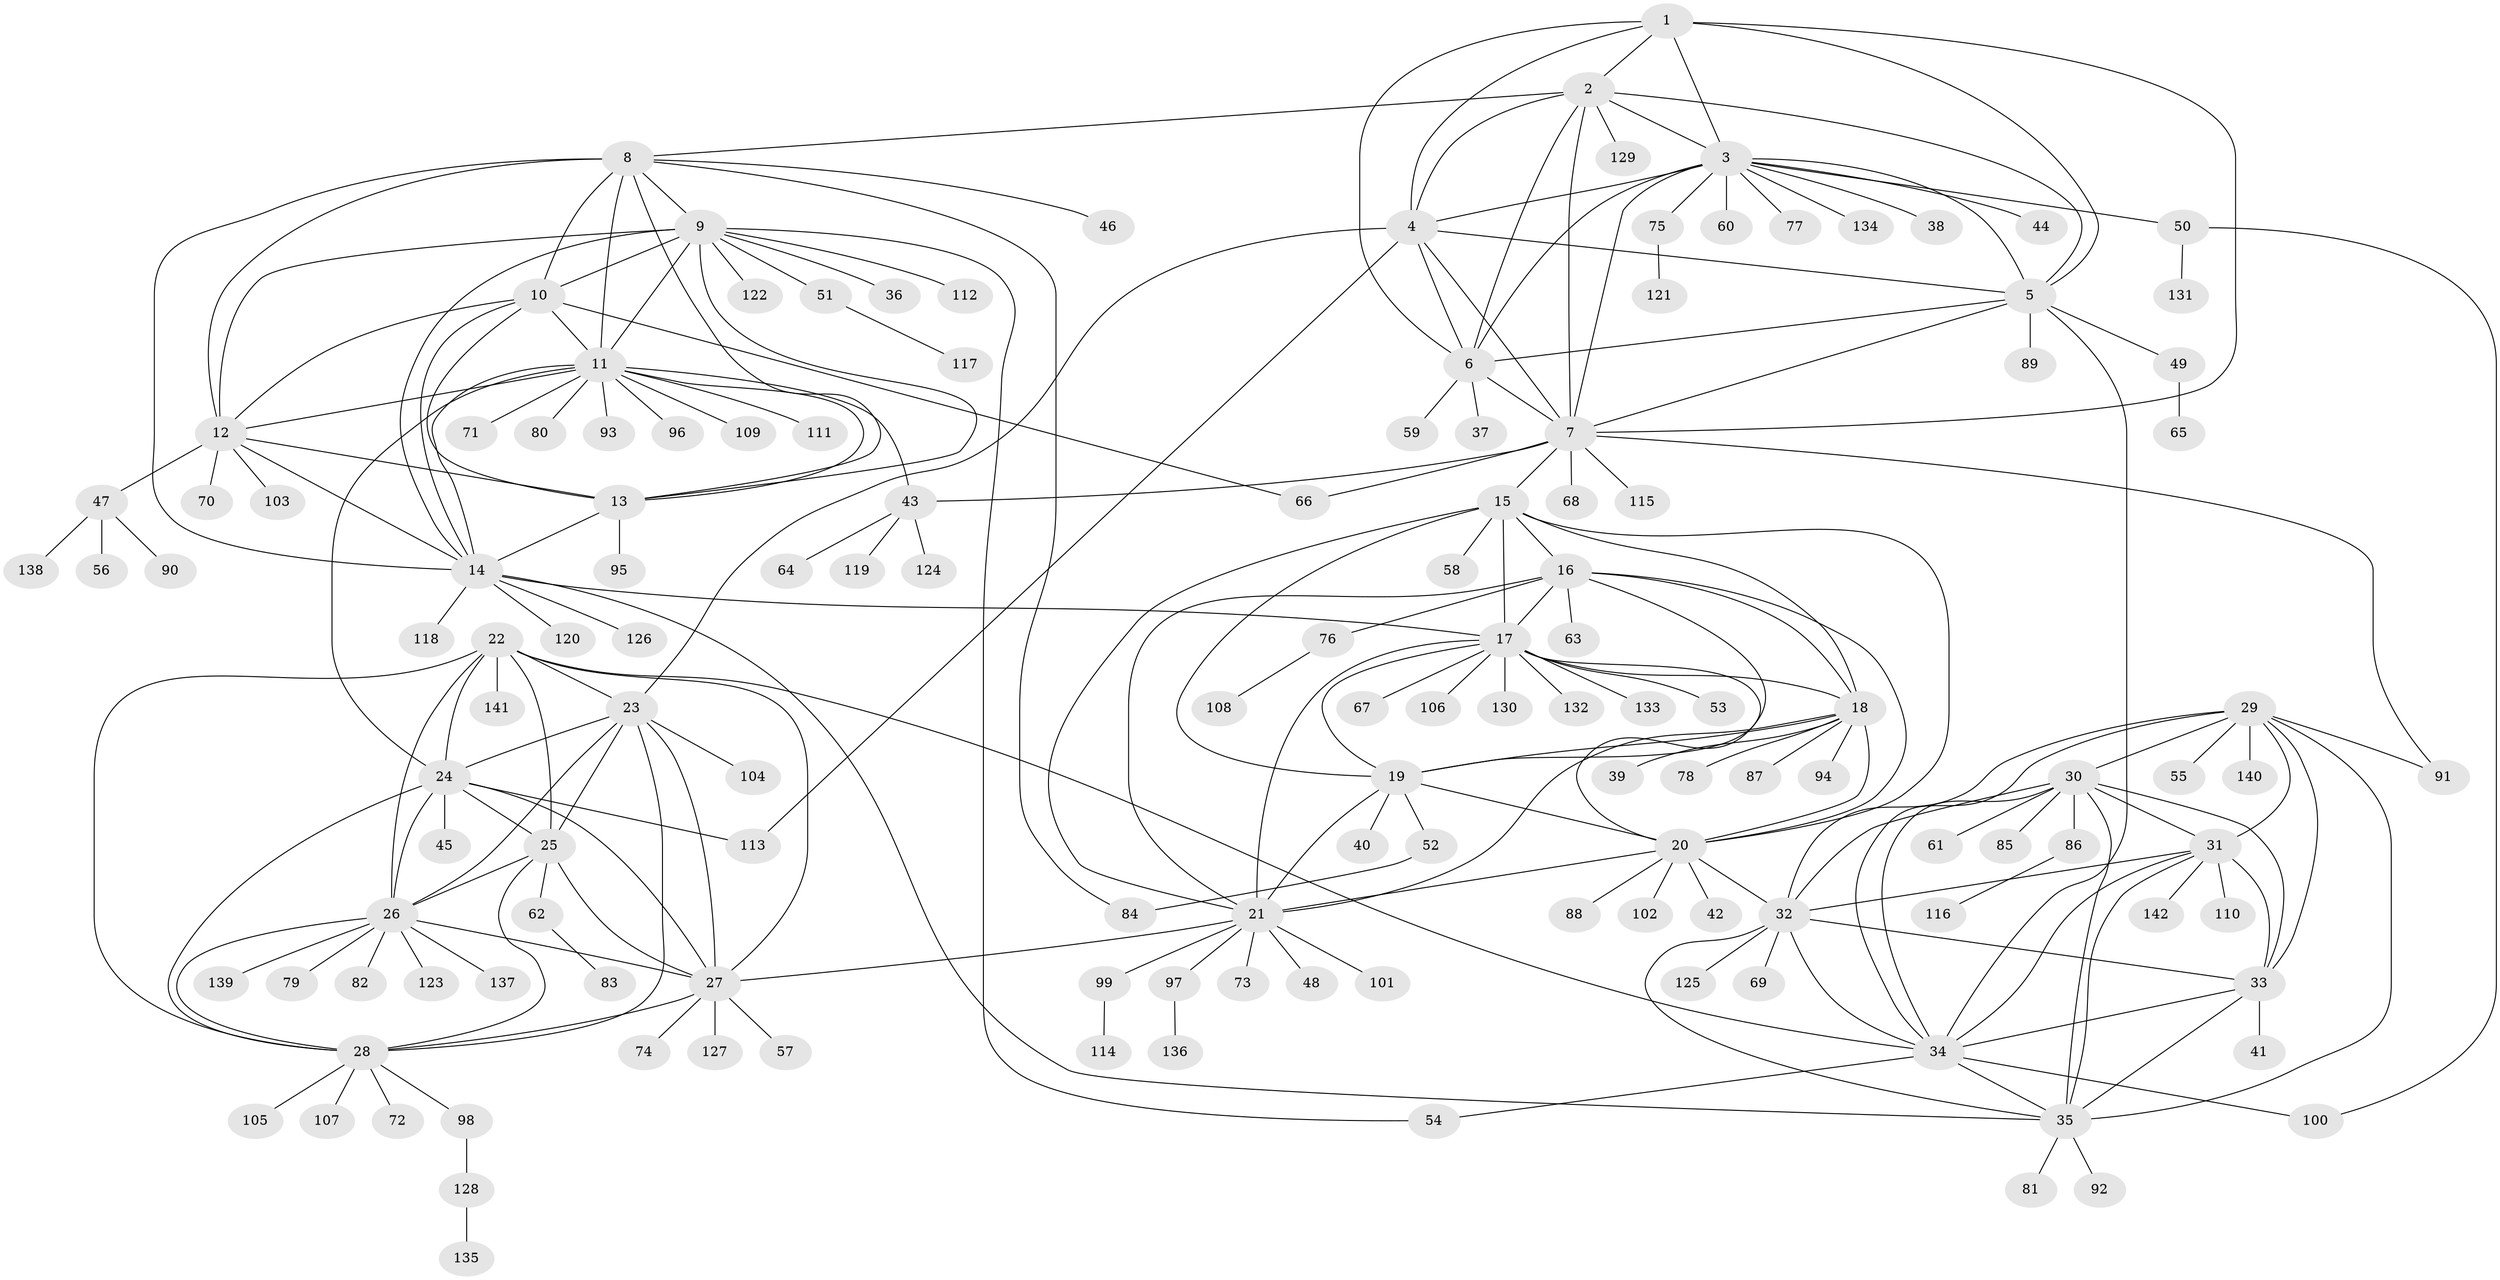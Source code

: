 // Generated by graph-tools (version 1.1) at 2025/37/03/09/25 02:37:20]
// undirected, 142 vertices, 229 edges
graph export_dot {
graph [start="1"]
  node [color=gray90,style=filled];
  1;
  2;
  3;
  4;
  5;
  6;
  7;
  8;
  9;
  10;
  11;
  12;
  13;
  14;
  15;
  16;
  17;
  18;
  19;
  20;
  21;
  22;
  23;
  24;
  25;
  26;
  27;
  28;
  29;
  30;
  31;
  32;
  33;
  34;
  35;
  36;
  37;
  38;
  39;
  40;
  41;
  42;
  43;
  44;
  45;
  46;
  47;
  48;
  49;
  50;
  51;
  52;
  53;
  54;
  55;
  56;
  57;
  58;
  59;
  60;
  61;
  62;
  63;
  64;
  65;
  66;
  67;
  68;
  69;
  70;
  71;
  72;
  73;
  74;
  75;
  76;
  77;
  78;
  79;
  80;
  81;
  82;
  83;
  84;
  85;
  86;
  87;
  88;
  89;
  90;
  91;
  92;
  93;
  94;
  95;
  96;
  97;
  98;
  99;
  100;
  101;
  102;
  103;
  104;
  105;
  106;
  107;
  108;
  109;
  110;
  111;
  112;
  113;
  114;
  115;
  116;
  117;
  118;
  119;
  120;
  121;
  122;
  123;
  124;
  125;
  126;
  127;
  128;
  129;
  130;
  131;
  132;
  133;
  134;
  135;
  136;
  137;
  138;
  139;
  140;
  141;
  142;
  1 -- 2;
  1 -- 3;
  1 -- 4;
  1 -- 5;
  1 -- 6;
  1 -- 7;
  2 -- 3;
  2 -- 4;
  2 -- 5;
  2 -- 6;
  2 -- 7;
  2 -- 8;
  2 -- 129;
  3 -- 4;
  3 -- 5;
  3 -- 6;
  3 -- 7;
  3 -- 38;
  3 -- 44;
  3 -- 50;
  3 -- 60;
  3 -- 75;
  3 -- 77;
  3 -- 134;
  4 -- 5;
  4 -- 6;
  4 -- 7;
  4 -- 23;
  4 -- 113;
  5 -- 6;
  5 -- 7;
  5 -- 34;
  5 -- 49;
  5 -- 89;
  6 -- 7;
  6 -- 37;
  6 -- 59;
  7 -- 15;
  7 -- 43;
  7 -- 66;
  7 -- 68;
  7 -- 91;
  7 -- 115;
  8 -- 9;
  8 -- 10;
  8 -- 11;
  8 -- 12;
  8 -- 13;
  8 -- 14;
  8 -- 46;
  8 -- 84;
  9 -- 10;
  9 -- 11;
  9 -- 12;
  9 -- 13;
  9 -- 14;
  9 -- 36;
  9 -- 51;
  9 -- 54;
  9 -- 112;
  9 -- 122;
  10 -- 11;
  10 -- 12;
  10 -- 13;
  10 -- 14;
  10 -- 66;
  11 -- 12;
  11 -- 13;
  11 -- 14;
  11 -- 24;
  11 -- 43;
  11 -- 71;
  11 -- 80;
  11 -- 93;
  11 -- 96;
  11 -- 109;
  11 -- 111;
  12 -- 13;
  12 -- 14;
  12 -- 47;
  12 -- 70;
  12 -- 103;
  13 -- 14;
  13 -- 95;
  14 -- 17;
  14 -- 35;
  14 -- 118;
  14 -- 120;
  14 -- 126;
  15 -- 16;
  15 -- 17;
  15 -- 18;
  15 -- 19;
  15 -- 20;
  15 -- 21;
  15 -- 58;
  16 -- 17;
  16 -- 18;
  16 -- 19;
  16 -- 20;
  16 -- 21;
  16 -- 63;
  16 -- 76;
  17 -- 18;
  17 -- 19;
  17 -- 20;
  17 -- 21;
  17 -- 53;
  17 -- 67;
  17 -- 106;
  17 -- 130;
  17 -- 132;
  17 -- 133;
  18 -- 19;
  18 -- 20;
  18 -- 21;
  18 -- 39;
  18 -- 78;
  18 -- 87;
  18 -- 94;
  19 -- 20;
  19 -- 21;
  19 -- 40;
  19 -- 52;
  20 -- 21;
  20 -- 32;
  20 -- 42;
  20 -- 88;
  20 -- 102;
  21 -- 27;
  21 -- 48;
  21 -- 73;
  21 -- 97;
  21 -- 99;
  21 -- 101;
  22 -- 23;
  22 -- 24;
  22 -- 25;
  22 -- 26;
  22 -- 27;
  22 -- 28;
  22 -- 34;
  22 -- 141;
  23 -- 24;
  23 -- 25;
  23 -- 26;
  23 -- 27;
  23 -- 28;
  23 -- 104;
  24 -- 25;
  24 -- 26;
  24 -- 27;
  24 -- 28;
  24 -- 45;
  24 -- 113;
  25 -- 26;
  25 -- 27;
  25 -- 28;
  25 -- 62;
  26 -- 27;
  26 -- 28;
  26 -- 79;
  26 -- 82;
  26 -- 123;
  26 -- 137;
  26 -- 139;
  27 -- 28;
  27 -- 57;
  27 -- 74;
  27 -- 127;
  28 -- 72;
  28 -- 98;
  28 -- 105;
  28 -- 107;
  29 -- 30;
  29 -- 31;
  29 -- 32;
  29 -- 33;
  29 -- 34;
  29 -- 35;
  29 -- 55;
  29 -- 91;
  29 -- 140;
  30 -- 31;
  30 -- 32;
  30 -- 33;
  30 -- 34;
  30 -- 35;
  30 -- 61;
  30 -- 85;
  30 -- 86;
  31 -- 32;
  31 -- 33;
  31 -- 34;
  31 -- 35;
  31 -- 110;
  31 -- 142;
  32 -- 33;
  32 -- 34;
  32 -- 35;
  32 -- 69;
  32 -- 125;
  33 -- 34;
  33 -- 35;
  33 -- 41;
  34 -- 35;
  34 -- 54;
  34 -- 100;
  35 -- 81;
  35 -- 92;
  43 -- 64;
  43 -- 119;
  43 -- 124;
  47 -- 56;
  47 -- 90;
  47 -- 138;
  49 -- 65;
  50 -- 100;
  50 -- 131;
  51 -- 117;
  52 -- 84;
  62 -- 83;
  75 -- 121;
  76 -- 108;
  86 -- 116;
  97 -- 136;
  98 -- 128;
  99 -- 114;
  128 -- 135;
}
